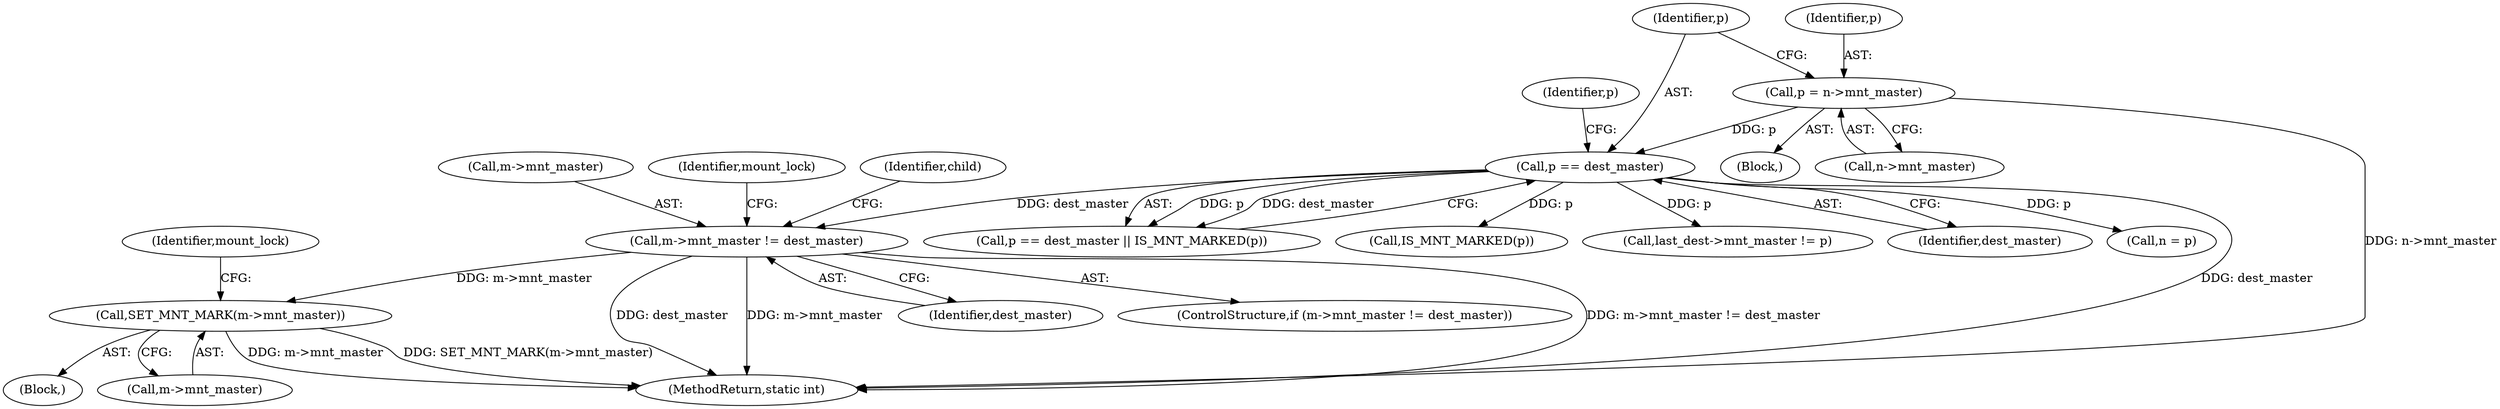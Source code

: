 digraph "1_linux_5ec0811d30378ae104f250bfc9b3640242d81e3f_0@pointer" {
"1000248" [label="(Call,m->mnt_master != dest_master)"];
"1000154" [label="(Call,p == dest_master)"];
"1000147" [label="(Call,p = n->mnt_master)"];
"1000257" [label="(Call,SET_MNT_MARK(m->mnt_master))"];
"1000153" [label="(Call,p == dest_master || IS_MNT_MARKED(p))"];
"1000157" [label="(Call,IS_MNT_MARKED(p))"];
"1000147" [label="(Call,p = n->mnt_master)"];
"1000148" [label="(Identifier,p)"];
"1000158" [label="(Identifier,p)"];
"1000146" [label="(Block,)"];
"1000248" [label="(Call,m->mnt_master != dest_master)"];
"1000161" [label="(Call,last_dest->mnt_master != p)"];
"1000263" [label="(Identifier,mount_lock)"];
"1000156" [label="(Identifier,dest_master)"];
"1000253" [label="(Block,)"];
"1000249" [label="(Call,m->mnt_master)"];
"1000149" [label="(Call,n->mnt_master)"];
"1000256" [label="(Identifier,mount_lock)"];
"1000267" [label="(Identifier,child)"];
"1000252" [label="(Identifier,dest_master)"];
"1000154" [label="(Call,p == dest_master)"];
"1000155" [label="(Identifier,p)"];
"1000272" [label="(MethodReturn,static int)"];
"1000257" [label="(Call,SET_MNT_MARK(m->mnt_master))"];
"1000143" [label="(Call,n = p)"];
"1000247" [label="(ControlStructure,if (m->mnt_master != dest_master))"];
"1000258" [label="(Call,m->mnt_master)"];
"1000248" -> "1000247"  [label="AST: "];
"1000248" -> "1000252"  [label="CFG: "];
"1000249" -> "1000248"  [label="AST: "];
"1000252" -> "1000248"  [label="AST: "];
"1000256" -> "1000248"  [label="CFG: "];
"1000267" -> "1000248"  [label="CFG: "];
"1000248" -> "1000272"  [label="DDG: m->mnt_master != dest_master"];
"1000248" -> "1000272"  [label="DDG: dest_master"];
"1000248" -> "1000272"  [label="DDG: m->mnt_master"];
"1000154" -> "1000248"  [label="DDG: dest_master"];
"1000248" -> "1000257"  [label="DDG: m->mnt_master"];
"1000154" -> "1000153"  [label="AST: "];
"1000154" -> "1000156"  [label="CFG: "];
"1000155" -> "1000154"  [label="AST: "];
"1000156" -> "1000154"  [label="AST: "];
"1000158" -> "1000154"  [label="CFG: "];
"1000153" -> "1000154"  [label="CFG: "];
"1000154" -> "1000272"  [label="DDG: dest_master"];
"1000154" -> "1000143"  [label="DDG: p"];
"1000154" -> "1000153"  [label="DDG: p"];
"1000154" -> "1000153"  [label="DDG: dest_master"];
"1000147" -> "1000154"  [label="DDG: p"];
"1000154" -> "1000157"  [label="DDG: p"];
"1000154" -> "1000161"  [label="DDG: p"];
"1000147" -> "1000146"  [label="AST: "];
"1000147" -> "1000149"  [label="CFG: "];
"1000148" -> "1000147"  [label="AST: "];
"1000149" -> "1000147"  [label="AST: "];
"1000155" -> "1000147"  [label="CFG: "];
"1000147" -> "1000272"  [label="DDG: n->mnt_master"];
"1000257" -> "1000253"  [label="AST: "];
"1000257" -> "1000258"  [label="CFG: "];
"1000258" -> "1000257"  [label="AST: "];
"1000263" -> "1000257"  [label="CFG: "];
"1000257" -> "1000272"  [label="DDG: m->mnt_master"];
"1000257" -> "1000272"  [label="DDG: SET_MNT_MARK(m->mnt_master)"];
}

